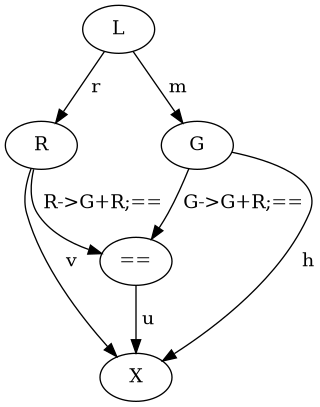 @startuml
digraph Diagram {
  "L";
  "R";
  "G";
  "==";
  "X";
  "G"->"==" [label=" G->G+R;=="];
  "R"->"==" [label=" R->G+R;=="];
  "L"->"R" [label=" r"];
  "L"->"G" [label=" m"];
  "=="->"X" [label=" u"];
  "G"->"X" [label=" h"];
  "R"->"X" [label=" v"];
}
@enduml
